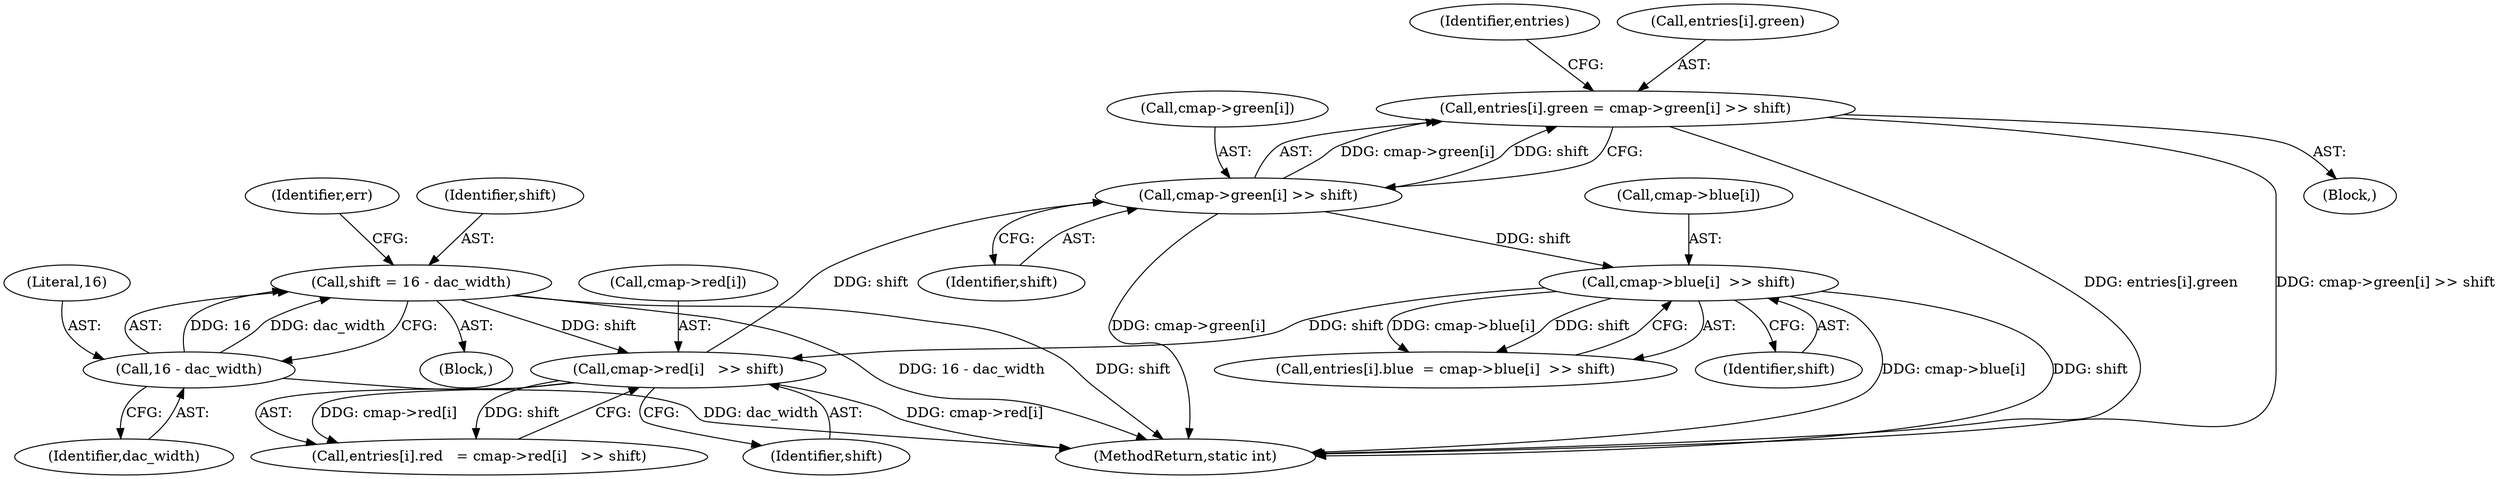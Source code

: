 digraph "0_linux_9f645bcc566a1e9f921bdae7528a01ced5bc3713@pointer" {
"1000201" [label="(Call,entries[i].green = cmap->green[i] >> shift)"];
"1000207" [label="(Call,cmap->green[i] >> shift)"];
"1000194" [label="(Call,cmap->red[i]   >> shift)"];
"1000107" [label="(Call,shift = 16 - dac_width)"];
"1000109" [label="(Call,16 - dac_width)"];
"1000220" [label="(Call,cmap->blue[i]  >> shift)"];
"1000201" [label="(Call,entries[i].green = cmap->green[i] >> shift)"];
"1000221" [label="(Call,cmap->blue[i])"];
"1000217" [label="(Identifier,entries)"];
"1000213" [label="(Identifier,shift)"];
"1000214" [label="(Call,entries[i].blue  = cmap->blue[i]  >> shift)"];
"1000226" [label="(Identifier,shift)"];
"1000104" [label="(Block,)"];
"1000107" [label="(Call,shift = 16 - dac_width)"];
"1000111" [label="(Identifier,dac_width)"];
"1000115" [label="(Identifier,err)"];
"1000188" [label="(Call,entries[i].red   = cmap->red[i]   >> shift)"];
"1000187" [label="(Block,)"];
"1000220" [label="(Call,cmap->blue[i]  >> shift)"];
"1000200" [label="(Identifier,shift)"];
"1000195" [label="(Call,cmap->red[i])"];
"1000207" [label="(Call,cmap->green[i] >> shift)"];
"1000110" [label="(Literal,16)"];
"1000194" [label="(Call,cmap->red[i]   >> shift)"];
"1000208" [label="(Call,cmap->green[i])"];
"1000108" [label="(Identifier,shift)"];
"1000202" [label="(Call,entries[i].green)"];
"1000109" [label="(Call,16 - dac_width)"];
"1000288" [label="(MethodReturn,static int)"];
"1000201" -> "1000187"  [label="AST: "];
"1000201" -> "1000207"  [label="CFG: "];
"1000202" -> "1000201"  [label="AST: "];
"1000207" -> "1000201"  [label="AST: "];
"1000217" -> "1000201"  [label="CFG: "];
"1000201" -> "1000288"  [label="DDG: entries[i].green"];
"1000201" -> "1000288"  [label="DDG: cmap->green[i] >> shift"];
"1000207" -> "1000201"  [label="DDG: cmap->green[i]"];
"1000207" -> "1000201"  [label="DDG: shift"];
"1000207" -> "1000213"  [label="CFG: "];
"1000208" -> "1000207"  [label="AST: "];
"1000213" -> "1000207"  [label="AST: "];
"1000207" -> "1000288"  [label="DDG: cmap->green[i]"];
"1000194" -> "1000207"  [label="DDG: shift"];
"1000207" -> "1000220"  [label="DDG: shift"];
"1000194" -> "1000188"  [label="AST: "];
"1000194" -> "1000200"  [label="CFG: "];
"1000195" -> "1000194"  [label="AST: "];
"1000200" -> "1000194"  [label="AST: "];
"1000188" -> "1000194"  [label="CFG: "];
"1000194" -> "1000288"  [label="DDG: cmap->red[i]"];
"1000194" -> "1000188"  [label="DDG: cmap->red[i]"];
"1000194" -> "1000188"  [label="DDG: shift"];
"1000107" -> "1000194"  [label="DDG: shift"];
"1000220" -> "1000194"  [label="DDG: shift"];
"1000107" -> "1000104"  [label="AST: "];
"1000107" -> "1000109"  [label="CFG: "];
"1000108" -> "1000107"  [label="AST: "];
"1000109" -> "1000107"  [label="AST: "];
"1000115" -> "1000107"  [label="CFG: "];
"1000107" -> "1000288"  [label="DDG: shift"];
"1000107" -> "1000288"  [label="DDG: 16 - dac_width"];
"1000109" -> "1000107"  [label="DDG: 16"];
"1000109" -> "1000107"  [label="DDG: dac_width"];
"1000109" -> "1000111"  [label="CFG: "];
"1000110" -> "1000109"  [label="AST: "];
"1000111" -> "1000109"  [label="AST: "];
"1000109" -> "1000288"  [label="DDG: dac_width"];
"1000220" -> "1000214"  [label="AST: "];
"1000220" -> "1000226"  [label="CFG: "];
"1000221" -> "1000220"  [label="AST: "];
"1000226" -> "1000220"  [label="AST: "];
"1000214" -> "1000220"  [label="CFG: "];
"1000220" -> "1000288"  [label="DDG: shift"];
"1000220" -> "1000288"  [label="DDG: cmap->blue[i]"];
"1000220" -> "1000214"  [label="DDG: cmap->blue[i]"];
"1000220" -> "1000214"  [label="DDG: shift"];
}
